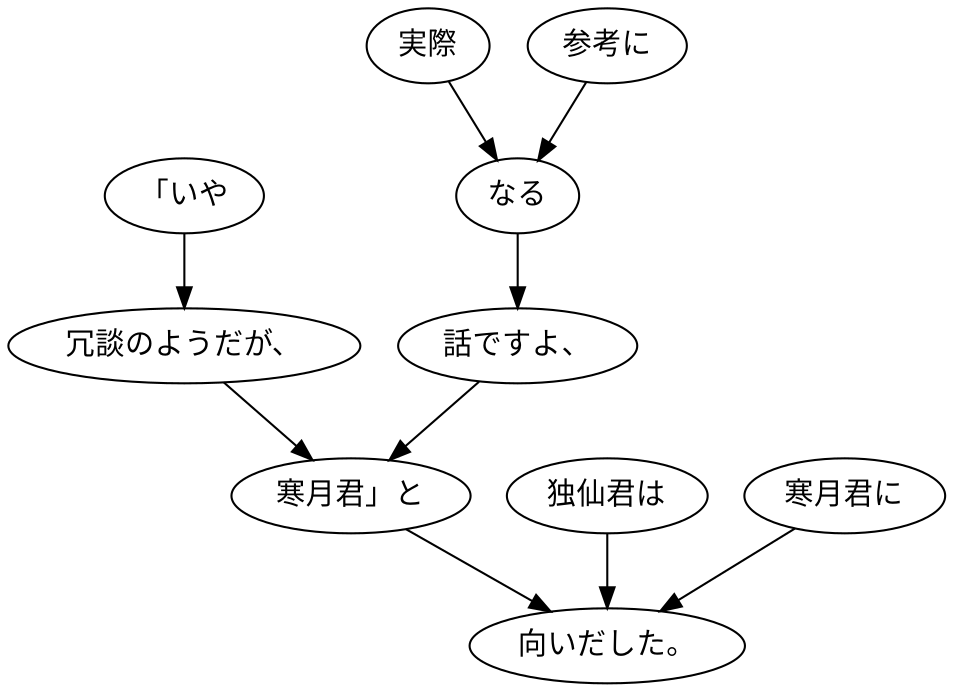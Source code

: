 digraph graph8714 {
	node0 [label="「いや"];
	node1 [label="冗談のようだが、"];
	node2 [label="実際"];
	node3 [label="参考に"];
	node4 [label="なる"];
	node5 [label="話ですよ、"];
	node6 [label="寒月君」と"];
	node7 [label="独仙君は"];
	node8 [label="寒月君に"];
	node9 [label="向いだした。"];
	node0 -> node1;
	node1 -> node6;
	node2 -> node4;
	node3 -> node4;
	node4 -> node5;
	node5 -> node6;
	node6 -> node9;
	node7 -> node9;
	node8 -> node9;
}
